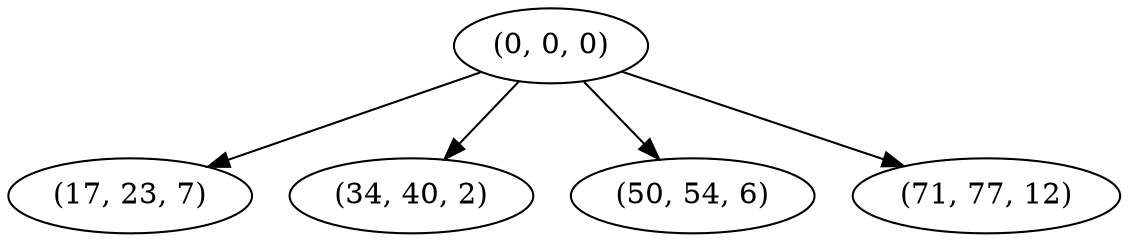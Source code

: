 digraph tree {
    "(0, 0, 0)";
    "(17, 23, 7)";
    "(34, 40, 2)";
    "(50, 54, 6)";
    "(71, 77, 12)";
    "(0, 0, 0)" -> "(17, 23, 7)";
    "(0, 0, 0)" -> "(34, 40, 2)";
    "(0, 0, 0)" -> "(50, 54, 6)";
    "(0, 0, 0)" -> "(71, 77, 12)";
}
